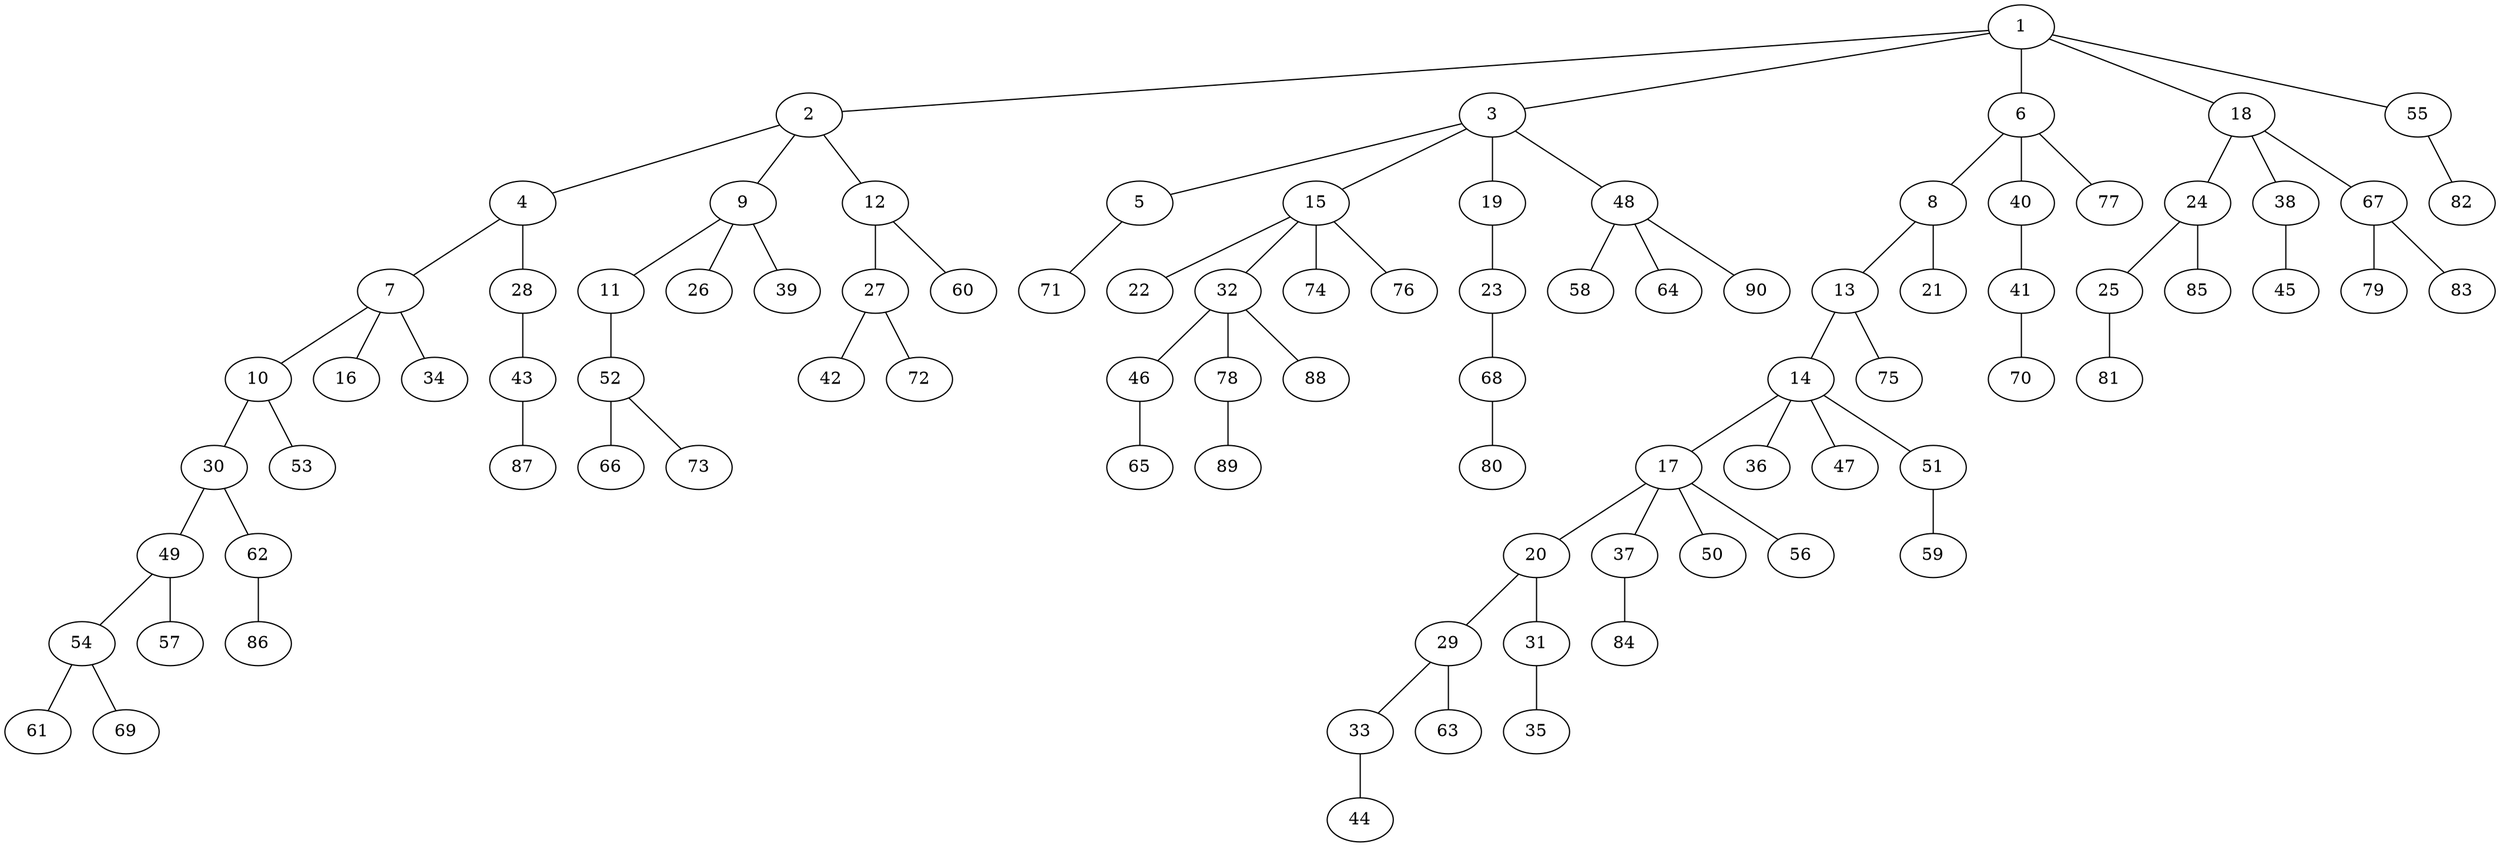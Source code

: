 graph graphname {1--2
1--3
1--6
1--18
1--55
2--4
2--9
2--12
3--5
3--15
3--19
3--48
4--7
4--28
5--71
6--8
6--40
6--77
7--10
7--16
7--34
8--13
8--21
9--11
9--26
9--39
10--30
10--53
11--52
12--27
12--60
13--14
13--75
14--17
14--36
14--47
14--51
15--22
15--32
15--74
15--76
17--20
17--37
17--50
17--56
18--24
18--38
18--67
19--23
20--29
20--31
23--68
24--25
24--85
25--81
27--42
27--72
28--43
29--33
29--63
30--49
30--62
31--35
32--46
32--78
32--88
33--44
37--84
38--45
40--41
41--70
43--87
46--65
48--58
48--64
48--90
49--54
49--57
51--59
52--66
52--73
54--61
54--69
55--82
62--86
67--79
67--83
68--80
78--89
}